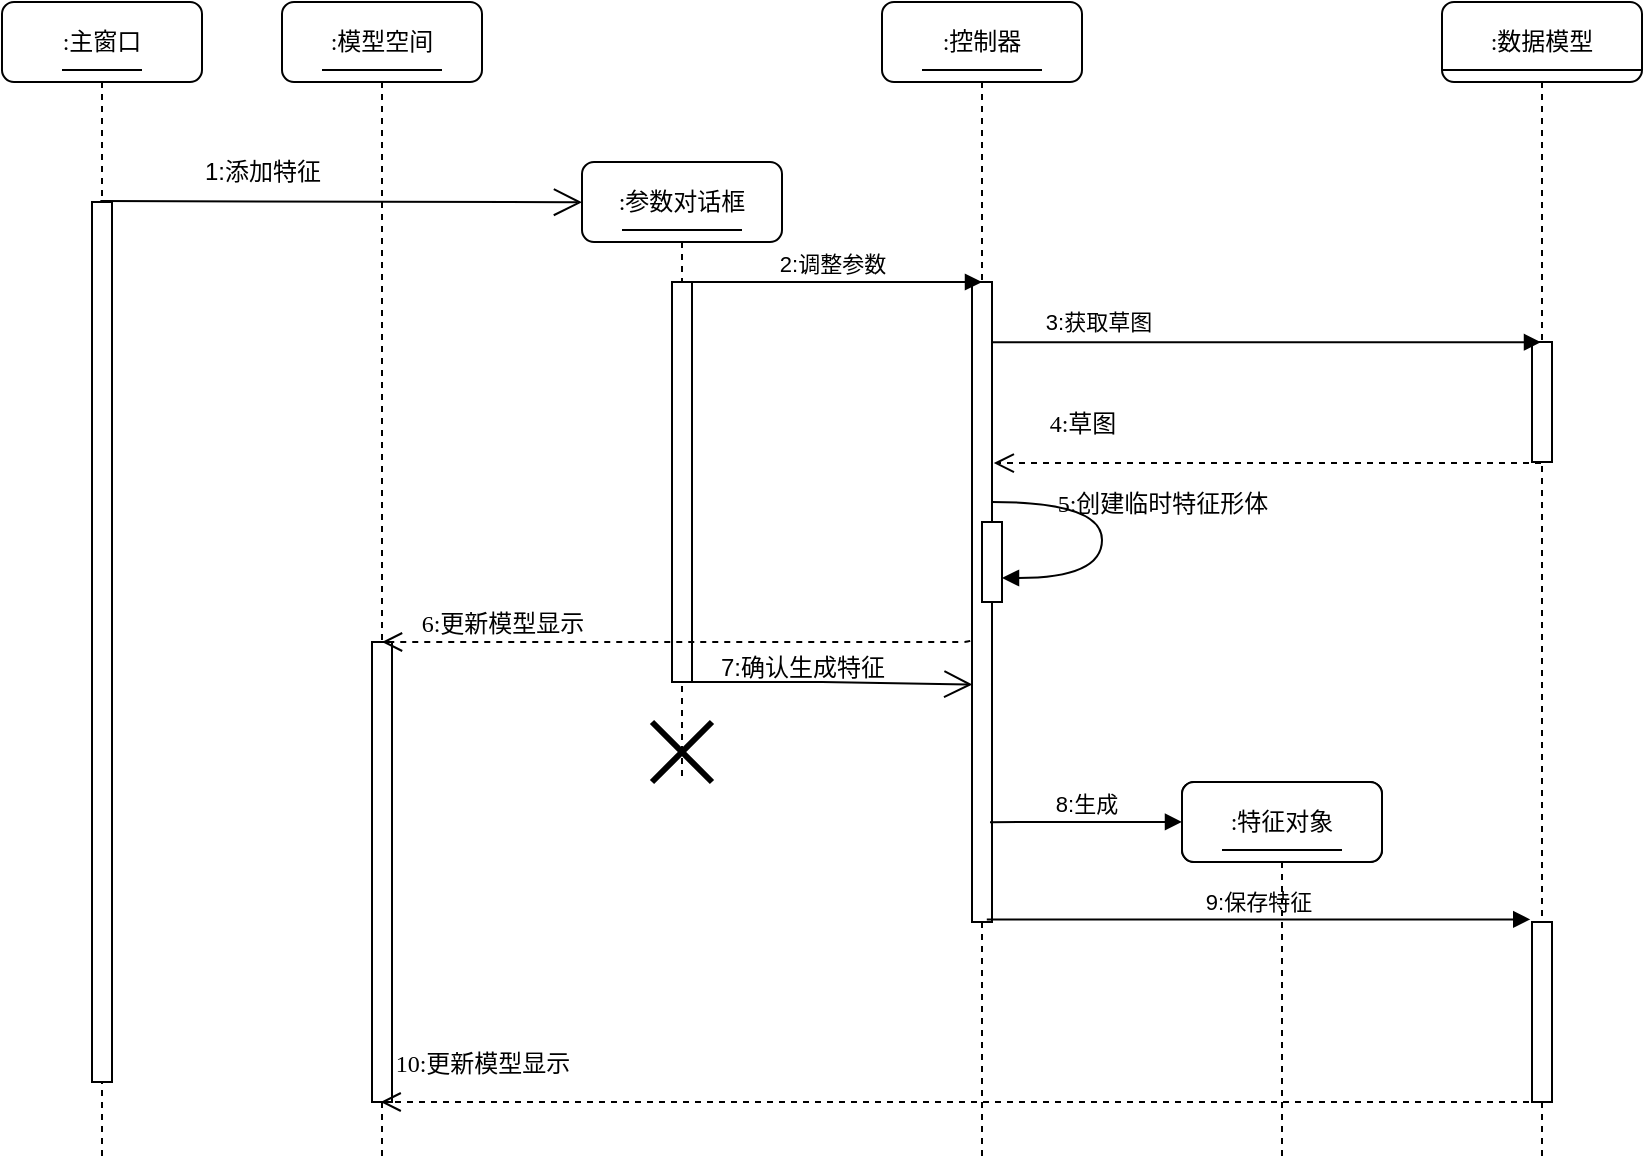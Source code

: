 <mxfile version="22.1.5" type="github">
  <diagram name="Page-1" id="13e1069c-82ec-6db2-03f1-153e76fe0fe0">
    <mxGraphModel dx="1078" dy="485" grid="1" gridSize="10" guides="1" tooltips="1" connect="1" arrows="1" fold="1" page="1" pageScale="1" pageWidth="1100" pageHeight="850" background="none" math="0" shadow="0">
      <root>
        <mxCell id="0" />
        <mxCell id="1" parent="0" />
        <mxCell id="7baba1c4bc27f4b0-2" value=":模型空间" style="shape=umlLifeline;perimeter=lifelinePerimeter;whiteSpace=wrap;html=1;container=1;collapsible=0;recursiveResize=0;outlineConnect=0;rounded=1;shadow=0;comic=0;labelBackgroundColor=none;strokeWidth=1;fontFamily=Verdana;fontSize=12;align=center;" parent="1" vertex="1">
          <mxGeometry x="240" y="80" width="100" height="580" as="geometry" />
        </mxCell>
        <mxCell id="7baba1c4bc27f4b0-10" value="" style="html=1;points=[];perimeter=orthogonalPerimeter;rounded=0;shadow=0;comic=0;labelBackgroundColor=none;strokeWidth=1;fontFamily=Verdana;fontSize=12;align=center;" parent="7baba1c4bc27f4b0-2" vertex="1">
          <mxGeometry x="45" y="320" width="10" height="230" as="geometry" />
        </mxCell>
        <mxCell id="0fTR-4FWipxoJRkZVWZ0-3" value="" style="line;strokeWidth=1;fillColor=none;align=left;verticalAlign=middle;spacingTop=-1;spacingLeft=3;spacingRight=3;rotatable=0;labelPosition=right;points=[];portConstraint=eastwest;strokeColor=inherit;" parent="7baba1c4bc27f4b0-2" vertex="1">
          <mxGeometry x="20" y="30" width="60" height="8" as="geometry" />
        </mxCell>
        <mxCell id="7baba1c4bc27f4b0-3" value=":参数对话框" style="shape=umlLifeline;perimeter=lifelinePerimeter;whiteSpace=wrap;html=1;container=1;collapsible=0;recursiveResize=0;outlineConnect=0;rounded=1;shadow=0;comic=0;labelBackgroundColor=none;strokeWidth=1;fontFamily=Verdana;fontSize=12;align=center;" parent="1" vertex="1">
          <mxGeometry x="390" y="160" width="100" height="310" as="geometry" />
        </mxCell>
        <mxCell id="7baba1c4bc27f4b0-13" value="" style="html=1;points=[];perimeter=orthogonalPerimeter;rounded=0;shadow=0;comic=0;labelBackgroundColor=none;strokeWidth=1;fontFamily=Verdana;fontSize=12;align=center;" parent="7baba1c4bc27f4b0-3" vertex="1">
          <mxGeometry x="45" y="60" width="10" height="200" as="geometry" />
        </mxCell>
        <mxCell id="7baba1c4bc27f4b0-30" value="6:更新模型显示" style="html=1;verticalAlign=bottom;endArrow=open;dashed=1;endSize=8;labelBackgroundColor=none;fontFamily=Verdana;fontSize=12;edgeStyle=elbowEdgeStyle;elbow=vertical;exitX=0.053;exitY=0.829;exitDx=0;exitDy=0;exitPerimeter=0;" parent="7baba1c4bc27f4b0-3" target="7baba1c4bc27f4b0-2" edge="1">
          <mxGeometry x="0.651" relative="1" as="geometry">
            <mxPoint x="-100" y="243.97" as="targetPoint" />
            <Array as="points">
              <mxPoint x="-80" y="240" />
              <mxPoint x="184.47" y="243.94" />
            </Array>
            <mxPoint x="200.0" y="200.0" as="sourcePoint" />
            <mxPoint as="offset" />
          </mxGeometry>
        </mxCell>
        <mxCell id="pZDpV4y-CNFGkw-nPmmr-12" value="" style="shape=umlDestroy;whiteSpace=wrap;html=1;strokeWidth=3;targetShapes=umlLifeline;" parent="7baba1c4bc27f4b0-3" vertex="1">
          <mxGeometry x="35" y="280" width="30" height="30" as="geometry" />
        </mxCell>
        <mxCell id="0fTR-4FWipxoJRkZVWZ0-6" value="" style="line;strokeWidth=1;fillColor=none;align=left;verticalAlign=middle;spacingTop=-1;spacingLeft=3;spacingRight=3;rotatable=0;labelPosition=right;points=[];portConstraint=eastwest;strokeColor=inherit;" parent="7baba1c4bc27f4b0-3" vertex="1">
          <mxGeometry x="20" y="30" width="60" height="8" as="geometry" />
        </mxCell>
        <mxCell id="7baba1c4bc27f4b0-4" value=":控制器" style="shape=umlLifeline;perimeter=lifelinePerimeter;whiteSpace=wrap;html=1;container=1;collapsible=0;recursiveResize=0;outlineConnect=0;rounded=1;shadow=0;comic=0;labelBackgroundColor=none;strokeWidth=1;fontFamily=Verdana;fontSize=12;align=center;" parent="1" vertex="1">
          <mxGeometry x="540" y="80" width="100" height="580" as="geometry" />
        </mxCell>
        <mxCell id="7baba1c4bc27f4b0-16" value="" style="html=1;points=[];perimeter=orthogonalPerimeter;rounded=0;shadow=0;comic=0;labelBackgroundColor=none;strokeWidth=1;fontFamily=Verdana;fontSize=12;align=center;" parent="7baba1c4bc27f4b0-4" vertex="1">
          <mxGeometry x="45" y="140" width="10" height="320" as="geometry" />
        </mxCell>
        <mxCell id="7baba1c4bc27f4b0-37" value="" style="html=1;points=[];perimeter=orthogonalPerimeter;rounded=0;shadow=0;comic=0;labelBackgroundColor=none;strokeWidth=1;fontFamily=Verdana;fontSize=12;align=center;" parent="7baba1c4bc27f4b0-4" vertex="1">
          <mxGeometry x="50" y="260" width="10" height="40" as="geometry" />
        </mxCell>
        <mxCell id="pZDpV4y-CNFGkw-nPmmr-10" value="5:创建临时特征形体" style="html=1;verticalAlign=bottom;endArrow=block;labelBackgroundColor=none;fontFamily=Verdana;fontSize=12;elbow=vertical;edgeStyle=orthogonalEdgeStyle;curved=1;entryX=1;entryY=0.286;entryPerimeter=0;exitX=1.038;exitY=0.345;exitPerimeter=0;" parent="7baba1c4bc27f4b0-4" edge="1">
          <mxGeometry x="-0.091" y="30" relative="1" as="geometry">
            <mxPoint x="55" y="250" as="sourcePoint" />
            <mxPoint x="60" y="288" as="targetPoint" />
            <Array as="points">
              <mxPoint x="110" y="250" />
              <mxPoint x="110" y="288" />
            </Array>
            <mxPoint as="offset" />
          </mxGeometry>
        </mxCell>
        <mxCell id="pZDpV4y-CNFGkw-nPmmr-19" value="10:更新模型显示" style="html=1;verticalAlign=bottom;endArrow=open;dashed=1;endSize=8;labelBackgroundColor=none;fontFamily=Verdana;fontSize=12;" parent="7baba1c4bc27f4b0-4" source="7baba1c4bc27f4b0-6" edge="1">
          <mxGeometry x="0.825" y="-10" relative="1" as="geometry">
            <mxPoint x="-250.676" y="550" as="targetPoint" />
            <mxPoint x="224" y="550" as="sourcePoint" />
            <mxPoint as="offset" />
          </mxGeometry>
        </mxCell>
        <mxCell id="0fTR-4FWipxoJRkZVWZ0-4" value="" style="line;strokeWidth=1;fillColor=none;align=left;verticalAlign=middle;spacingTop=-1;spacingLeft=3;spacingRight=3;rotatable=0;labelPosition=right;points=[];portConstraint=eastwest;strokeColor=inherit;" parent="7baba1c4bc27f4b0-4" vertex="1">
          <mxGeometry x="20" y="30" width="60" height="8" as="geometry" />
        </mxCell>
        <mxCell id="7baba1c4bc27f4b0-5" value="Feature" style="shape=umlLifeline;perimeter=lifelinePerimeter;whiteSpace=wrap;html=1;container=1;collapsible=0;recursiveResize=0;outlineConnect=0;rounded=1;shadow=0;comic=0;labelBackgroundColor=none;strokeWidth=1;fontFamily=Verdana;fontSize=12;align=center;" parent="1" vertex="1">
          <mxGeometry x="690" y="470" width="100" height="190" as="geometry" />
        </mxCell>
        <mxCell id="7baba1c4bc27f4b0-6" value=":数据模型" style="shape=umlLifeline;perimeter=lifelinePerimeter;whiteSpace=wrap;html=1;container=1;collapsible=0;recursiveResize=0;outlineConnect=0;rounded=1;shadow=0;comic=0;labelBackgroundColor=none;strokeWidth=1;fontFamily=Verdana;fontSize=12;align=center;" parent="1" vertex="1">
          <mxGeometry x="820" y="80" width="100" height="580" as="geometry" />
        </mxCell>
        <mxCell id="7baba1c4bc27f4b0-28" value="" style="html=1;points=[];perimeter=orthogonalPerimeter;rounded=0;shadow=0;comic=0;labelBackgroundColor=none;strokeWidth=1;fontFamily=Verdana;fontSize=12;align=center;" parent="7baba1c4bc27f4b0-6" vertex="1">
          <mxGeometry x="45" y="170" width="10" height="60" as="geometry" />
        </mxCell>
        <mxCell id="pZDpV4y-CNFGkw-nPmmr-16" value="" style="html=1;points=[];perimeter=orthogonalPerimeter;rounded=0;shadow=0;comic=0;labelBackgroundColor=none;strokeWidth=1;fontFamily=Verdana;fontSize=12;align=center;" parent="7baba1c4bc27f4b0-6" vertex="1">
          <mxGeometry x="45" y="460" width="10" height="90" as="geometry" />
        </mxCell>
        <mxCell id="0fTR-4FWipxoJRkZVWZ0-5" value="" style="line;strokeWidth=1;fillColor=none;align=left;verticalAlign=middle;spacingTop=-1;spacingLeft=3;spacingRight=3;rotatable=0;labelPosition=right;points=[];portConstraint=eastwest;strokeColor=inherit;" parent="7baba1c4bc27f4b0-6" vertex="1">
          <mxGeometry y="30" width="100" height="8" as="geometry" />
        </mxCell>
        <mxCell id="7baba1c4bc27f4b0-8" value=":主窗口" style="shape=umlLifeline;perimeter=lifelinePerimeter;whiteSpace=wrap;html=1;container=1;collapsible=0;recursiveResize=0;outlineConnect=0;rounded=1;shadow=0;comic=0;labelBackgroundColor=none;strokeWidth=1;fontFamily=Verdana;fontSize=12;align=center;" parent="1" vertex="1">
          <mxGeometry x="100" y="80" width="100" height="580" as="geometry" />
        </mxCell>
        <mxCell id="7baba1c4bc27f4b0-9" value="" style="html=1;points=[];perimeter=orthogonalPerimeter;rounded=0;shadow=0;comic=0;labelBackgroundColor=none;strokeWidth=1;fontFamily=Verdana;fontSize=12;align=center;" parent="7baba1c4bc27f4b0-8" vertex="1">
          <mxGeometry x="45" y="100" width="10" height="440" as="geometry" />
        </mxCell>
        <mxCell id="0fTR-4FWipxoJRkZVWZ0-2" value="" style="line;strokeWidth=1;fillColor=none;align=left;verticalAlign=middle;spacingTop=-1;spacingLeft=3;spacingRight=3;rotatable=0;labelPosition=right;points=[];portConstraint=eastwest;strokeColor=inherit;" parent="7baba1c4bc27f4b0-8" vertex="1">
          <mxGeometry x="30" y="30" width="40" height="8" as="geometry" />
        </mxCell>
        <mxCell id="pZDpV4y-CNFGkw-nPmmr-3" value="2:调整参数" style="html=1;verticalAlign=bottom;endArrow=block;curved=0;rounded=0;" parent="1" edge="1">
          <mxGeometry width="80" relative="1" as="geometry">
            <mxPoint x="439.824" y="220.0" as="sourcePoint" />
            <mxPoint x="590" y="220.0" as="targetPoint" />
            <Array as="points">
              <mxPoint x="470.5" y="220" />
            </Array>
          </mxGeometry>
        </mxCell>
        <mxCell id="pZDpV4y-CNFGkw-nPmmr-5" value="3:获取草图" style="html=1;verticalAlign=bottom;endArrow=block;curved=0;rounded=0;exitX=0.994;exitY=0.094;exitDx=0;exitDy=0;exitPerimeter=0;" parent="1" source="7baba1c4bc27f4b0-16" target="7baba1c4bc27f4b0-6" edge="1">
          <mxGeometry x="-0.61" y="1" width="80" relative="1" as="geometry">
            <mxPoint x="605.0" y="630" as="sourcePoint" />
            <mxPoint x="877.68" y="630" as="targetPoint" />
            <mxPoint as="offset" />
          </mxGeometry>
        </mxCell>
        <mxCell id="pZDpV4y-CNFGkw-nPmmr-6" value="4:草图" style="html=1;verticalAlign=bottom;endArrow=open;dashed=1;endSize=8;labelBackgroundColor=none;fontFamily=Verdana;fontSize=12;entryX=1.088;entryY=0.283;entryDx=0;entryDy=0;entryPerimeter=0;" parent="1" source="7baba1c4bc27f4b0-6" target="7baba1c4bc27f4b0-16" edge="1">
          <mxGeometry x="0.677" y="-11" relative="1" as="geometry">
            <mxPoint x="610" y="690" as="targetPoint" />
            <mxPoint x="875" y="690" as="sourcePoint" />
            <mxPoint as="offset" />
          </mxGeometry>
        </mxCell>
        <mxCell id="pZDpV4y-CNFGkw-nPmmr-18" value="9:保存特征" style="html=1;verticalAlign=bottom;endArrow=block;curved=0;rounded=0;entryX=-0.088;entryY=-0.014;entryDx=0;entryDy=0;entryPerimeter=0;exitX=0.74;exitY=0.996;exitDx=0;exitDy=0;exitPerimeter=0;" parent="1" source="7baba1c4bc27f4b0-16" target="pZDpV4y-CNFGkw-nPmmr-16" edge="1">
          <mxGeometry width="80" relative="1" as="geometry">
            <mxPoint x="600" y="539" as="sourcePoint" />
            <mxPoint x="730" y="540" as="targetPoint" />
          </mxGeometry>
        </mxCell>
        <mxCell id="0fTR-4FWipxoJRkZVWZ0-7" value=":特征对象" style="shape=umlLifeline;perimeter=lifelinePerimeter;whiteSpace=wrap;html=1;container=1;collapsible=0;recursiveResize=0;outlineConnect=0;rounded=1;shadow=0;comic=0;labelBackgroundColor=none;strokeWidth=1;fontFamily=Verdana;fontSize=12;align=center;" parent="1" vertex="1">
          <mxGeometry x="690" y="470" width="100" height="190" as="geometry" />
        </mxCell>
        <mxCell id="z8NptdIp1Vsu_aSBjJlj-2" value="" style="line;strokeWidth=1;fillColor=none;align=left;verticalAlign=middle;spacingTop=-1;spacingLeft=3;spacingRight=3;rotatable=0;labelPosition=right;points=[];portConstraint=eastwest;strokeColor=inherit;" vertex="1" parent="0fTR-4FWipxoJRkZVWZ0-7">
          <mxGeometry x="20" y="30" width="60" height="8" as="geometry" />
        </mxCell>
        <mxCell id="pZDpV4y-CNFGkw-nPmmr-14" value="8:生成" style="html=1;verticalAlign=bottom;endArrow=block;curved=0;rounded=0;entryX=0;entryY=0.105;entryDx=0;entryDy=0;entryPerimeter=0;exitX=0.9;exitY=0.844;exitDx=0;exitDy=0;exitPerimeter=0;" parent="1" source="7baba1c4bc27f4b0-16" target="0fTR-4FWipxoJRkZVWZ0-7" edge="1">
          <mxGeometry width="80" relative="1" as="geometry">
            <mxPoint x="600" y="490" as="sourcePoint" />
            <mxPoint x="686" y="511.12" as="targetPoint" />
          </mxGeometry>
        </mxCell>
        <mxCell id="0fTR-4FWipxoJRkZVWZ0-8" value="" style="endArrow=open;endFill=1;endSize=12;html=1;rounded=0;exitX=0.42;exitY=-0.001;exitDx=0;exitDy=0;exitPerimeter=0;entryX=0;entryY=0.065;entryDx=0;entryDy=0;entryPerimeter=0;" parent="1" source="7baba1c4bc27f4b0-9" target="7baba1c4bc27f4b0-3" edge="1">
          <mxGeometry width="160" relative="1" as="geometry">
            <mxPoint x="30" y="280" as="sourcePoint" />
            <mxPoint x="190" y="280" as="targetPoint" />
          </mxGeometry>
        </mxCell>
        <mxCell id="0fTR-4FWipxoJRkZVWZ0-9" value="1:添加特征" style="text;html=1;align=center;verticalAlign=middle;resizable=0;points=[];autosize=1;strokeColor=none;fillColor=none;" parent="1" vertex="1">
          <mxGeometry x="190" y="150" width="80" height="30" as="geometry" />
        </mxCell>
        <mxCell id="0fTR-4FWipxoJRkZVWZ0-11" value="" style="endArrow=open;endFill=1;endSize=12;html=1;rounded=0;entryX=0.02;entryY=0.629;entryDx=0;entryDy=0;entryPerimeter=0;" parent="1" source="7baba1c4bc27f4b0-3" target="7baba1c4bc27f4b0-16" edge="1">
          <mxGeometry width="160" relative="1" as="geometry">
            <mxPoint x="-80" y="370" as="sourcePoint" />
            <mxPoint x="580" y="420" as="targetPoint" />
            <Array as="points">
              <mxPoint x="510" y="420" />
            </Array>
          </mxGeometry>
        </mxCell>
        <mxCell id="0fTR-4FWipxoJRkZVWZ0-12" value="7:确认生成特征" style="text;html=1;align=center;verticalAlign=middle;resizable=0;points=[];autosize=1;strokeColor=none;fillColor=none;" parent="1" vertex="1">
          <mxGeometry x="445" y="398" width="110" height="30" as="geometry" />
        </mxCell>
      </root>
    </mxGraphModel>
  </diagram>
</mxfile>
